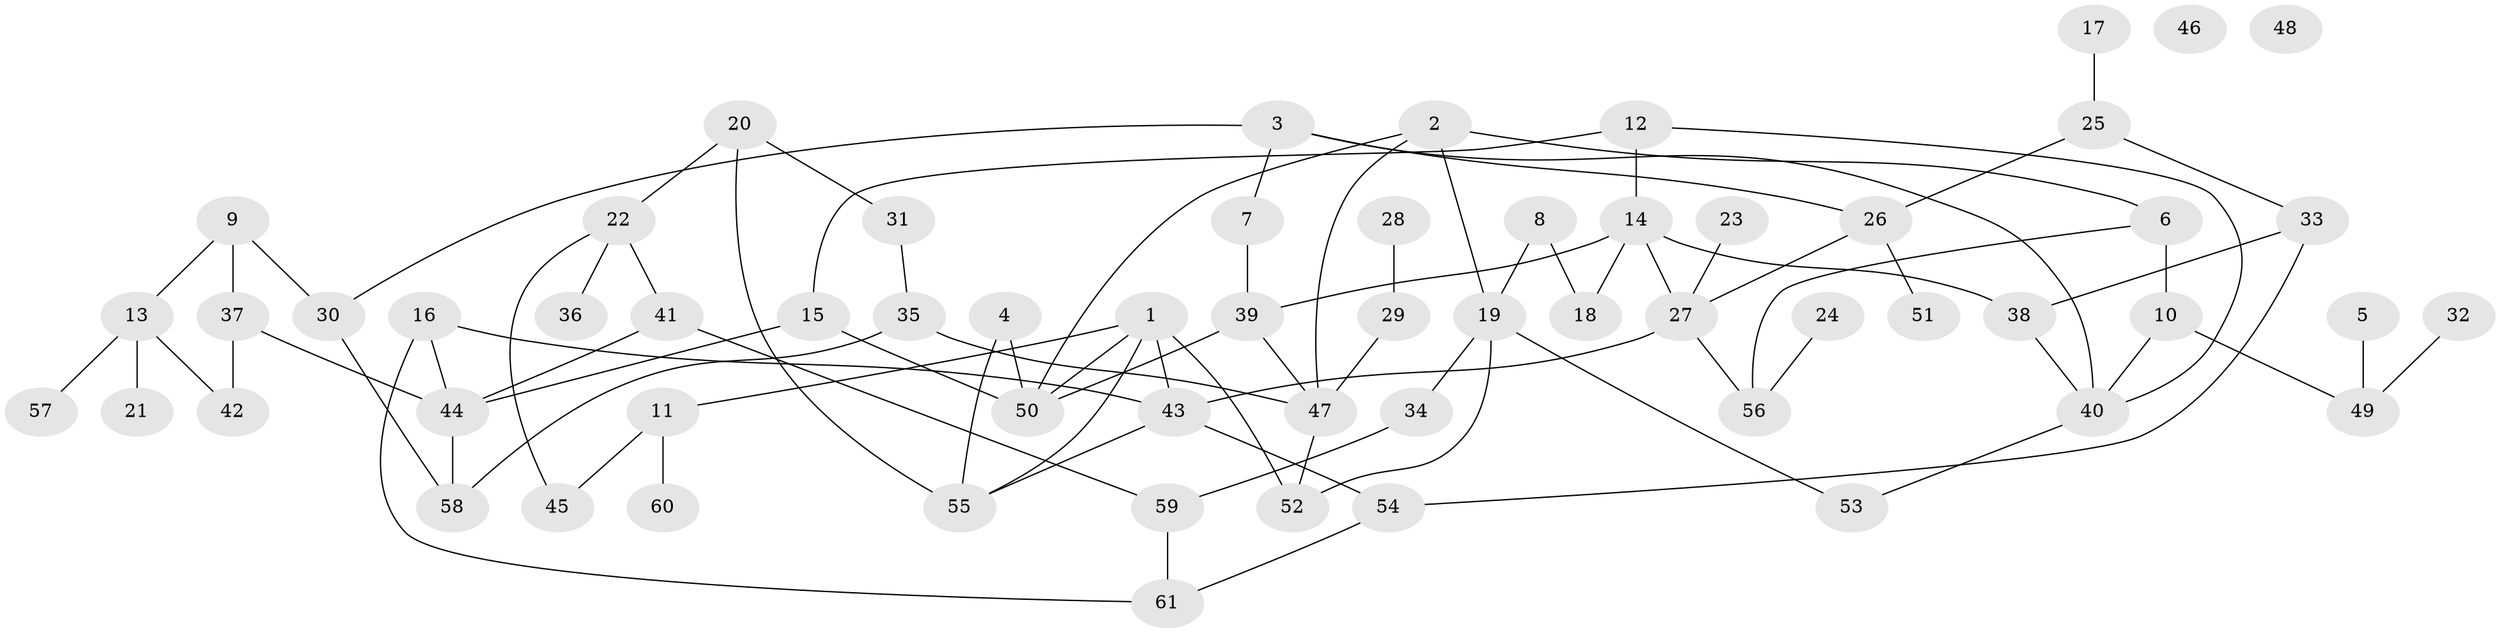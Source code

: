 // coarse degree distribution, {8: 0.05555555555555555, 6: 0.05555555555555555, 7: 0.05555555555555555, 2: 0.16666666666666666, 1: 0.25, 4: 0.1111111111111111, 3: 0.1388888888888889, 5: 0.1111111111111111, 0: 0.05555555555555555}
// Generated by graph-tools (version 1.1) at 2025/16/03/04/25 18:16:31]
// undirected, 61 vertices, 85 edges
graph export_dot {
graph [start="1"]
  node [color=gray90,style=filled];
  1;
  2;
  3;
  4;
  5;
  6;
  7;
  8;
  9;
  10;
  11;
  12;
  13;
  14;
  15;
  16;
  17;
  18;
  19;
  20;
  21;
  22;
  23;
  24;
  25;
  26;
  27;
  28;
  29;
  30;
  31;
  32;
  33;
  34;
  35;
  36;
  37;
  38;
  39;
  40;
  41;
  42;
  43;
  44;
  45;
  46;
  47;
  48;
  49;
  50;
  51;
  52;
  53;
  54;
  55;
  56;
  57;
  58;
  59;
  60;
  61;
  1 -- 11;
  1 -- 43;
  1 -- 50;
  1 -- 52;
  1 -- 55;
  2 -- 6;
  2 -- 19;
  2 -- 47;
  2 -- 50;
  3 -- 7;
  3 -- 26;
  3 -- 30;
  3 -- 40;
  4 -- 50;
  4 -- 55;
  5 -- 49;
  6 -- 10;
  6 -- 56;
  7 -- 39;
  8 -- 18;
  8 -- 19;
  9 -- 13;
  9 -- 30;
  9 -- 37;
  10 -- 40;
  10 -- 49;
  11 -- 45;
  11 -- 60;
  12 -- 14;
  12 -- 15;
  12 -- 40;
  13 -- 21;
  13 -- 42;
  13 -- 57;
  14 -- 18;
  14 -- 27;
  14 -- 38;
  14 -- 39;
  15 -- 44;
  15 -- 50;
  16 -- 43;
  16 -- 44;
  16 -- 61;
  17 -- 25;
  19 -- 34;
  19 -- 52;
  19 -- 53;
  20 -- 22;
  20 -- 31;
  20 -- 55;
  22 -- 36;
  22 -- 41;
  22 -- 45;
  23 -- 27;
  24 -- 56;
  25 -- 26;
  25 -- 33;
  26 -- 27;
  26 -- 51;
  27 -- 43;
  27 -- 56;
  28 -- 29;
  29 -- 47;
  30 -- 58;
  31 -- 35;
  32 -- 49;
  33 -- 38;
  33 -- 54;
  34 -- 59;
  35 -- 47;
  35 -- 58;
  37 -- 42;
  37 -- 44;
  38 -- 40;
  39 -- 47;
  39 -- 50;
  40 -- 53;
  41 -- 44;
  41 -- 59;
  43 -- 54;
  43 -- 55;
  44 -- 58;
  47 -- 52;
  54 -- 61;
  59 -- 61;
}
